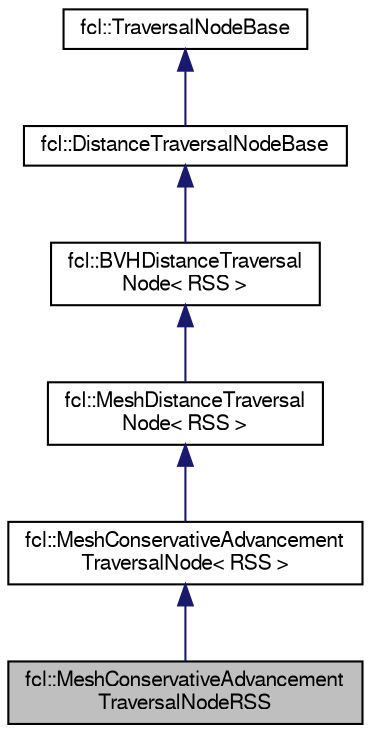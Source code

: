 digraph "fcl::MeshConservativeAdvancementTraversalNodeRSS"
{
  edge [fontname="FreeSans",fontsize="10",labelfontname="FreeSans",labelfontsize="10"];
  node [fontname="FreeSans",fontsize="10",shape=record];
  Node1 [label="fcl::MeshConservativeAdvancement\lTraversalNodeRSS",height=0.2,width=0.4,color="black", fillcolor="grey75", style="filled" fontcolor="black"];
  Node2 -> Node1 [dir="back",color="midnightblue",fontsize="10",style="solid",fontname="FreeSans"];
  Node2 [label="fcl::MeshConservativeAdvancement\lTraversalNode\< RSS \>",height=0.2,width=0.4,color="black", fillcolor="white", style="filled",URL="$a00094.html"];
  Node3 -> Node2 [dir="back",color="midnightblue",fontsize="10",style="solid",fontname="FreeSans"];
  Node3 [label="fcl::MeshDistanceTraversal\lNode\< RSS \>",height=0.2,width=0.4,color="black", fillcolor="white", style="filled",URL="$a00098.html"];
  Node4 -> Node3 [dir="back",color="midnightblue",fontsize="10",style="solid",fontname="FreeSans"];
  Node4 [label="fcl::BVHDistanceTraversal\lNode\< RSS \>",height=0.2,width=0.4,color="black", fillcolor="white", style="filled",URL="$a00016.html"];
  Node5 -> Node4 [dir="back",color="midnightblue",fontsize="10",style="solid",fontname="FreeSans"];
  Node5 [label="fcl::DistanceTraversalNodeBase",height=0.2,width=0.4,color="black", fillcolor="white", style="filled",URL="$a00046.html",tooltip="Node structure encoding the information required for distance traversal. "];
  Node6 -> Node5 [dir="back",color="midnightblue",fontsize="10",style="solid",fontname="FreeSans"];
  Node6 [label="fcl::TraversalNodeBase",height=0.2,width=0.4,color="black", fillcolor="white", style="filled",URL="$a00214.html",tooltip="Node structure encoding the information required for traversal. "];
}
